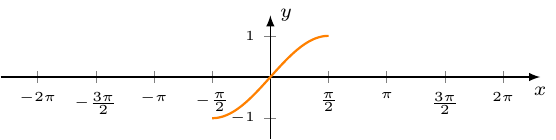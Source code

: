\documentclass[crop]{standalone}
\usepackage[dvipsnames]{xcolor}
\usepackage{tikz}
\usepackage{pgfplots}
\pgfplotsset{compat=1.18}
\usetikzlibrary{shapes.geometric,positioning}
\begin{document}
  \begin{tikzpicture}[font=\tiny]
    \begin{axis}[%
      trig format plots=rad,
      axis x line=center,axis y line=center,
      unit vector ratio={0.9 1},
      xlabel={\scriptsize$x$},ylabel={\scriptsize$y$},
      xlabel style={below},ylabel style={right},
      xmin=-2*pi-1,xmax=2*pi+1,
      xtick={-2*pi,-3*pi/2,-pi,-pi/2,0,pi/2,pi,3*pi/2,2*pi},
      xticklabels={$-2\pi$,$-\frac{3\pi}{2}$,$-\pi$,$-\frac{\pi}{2}$,$0$,$\frac{\pi}{2}$,$\pi$,$\frac{3\pi}{2}$,$2\pi$},
      xticklabel style={xshift=0.0em},
      ymin=-1.5,ymax=1.5,ytick={-1,1},
      axis line style={-latex},
    ]%

      \addplot[mark=none,domain=-pi/2:pi/2,color=orange,thick,samples=1000] {sin(x)};
    \end{axis}
  \end{tikzpicture}%
\end{document}